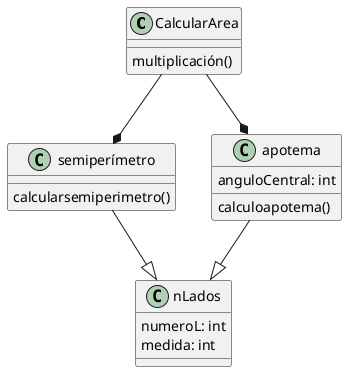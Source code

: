 @startuml
' clase principal en el que se va a calcular el area de un polígono regular que es la multiplicación 
' del apotema con el semiperímetro. 
class CalcularArea { 
    multiplicación() 
}
' clase en la que se calculará el semiperímetro de la figura, este se calcula sumando todos sus lados y dividirlo entre 2
class semiperímetro{  
    'calcularsemipermitro viene siendo el calculo que se debe realizar para calcular lo que necesitamos
    calcularsemiperimetro()
}
'el apotema es la distancia de cualquier de sus lados al centro del polígono.
'Aquí tenemos la clase apotema en el que va a calcular este resultado
class apotema{
    anguloCentral: int 
    calculoapotema()
} 
'esta clase es necesaria para hallar el apotema y el semiperimetro ya que ambos necesitan de ella
Class nLados{
    'numeroL es la cantidad de lados que tiene la figura 
    numeroL: int 
    'esta es la medida que tiene cada lado
    medida: int 
}

'esto son los códigos para implementar las flechas
'el calculo del area necesita del semiperimetro para poder hallar el resultado
CalcularArea --* semiperímetro  
'El cálculo del área necesita(depende) del apotema para poder hallar el resultado
CalcularArea --* apotema
'El semiperímetro hereda de nLados para poder realizar sus cálculos 
semiperímetro --|> nLados
'El apotema hereda de nLados para poder realizar sus cálculos y hallar el resultado final. 
apotema --|> nLados 

@enduml